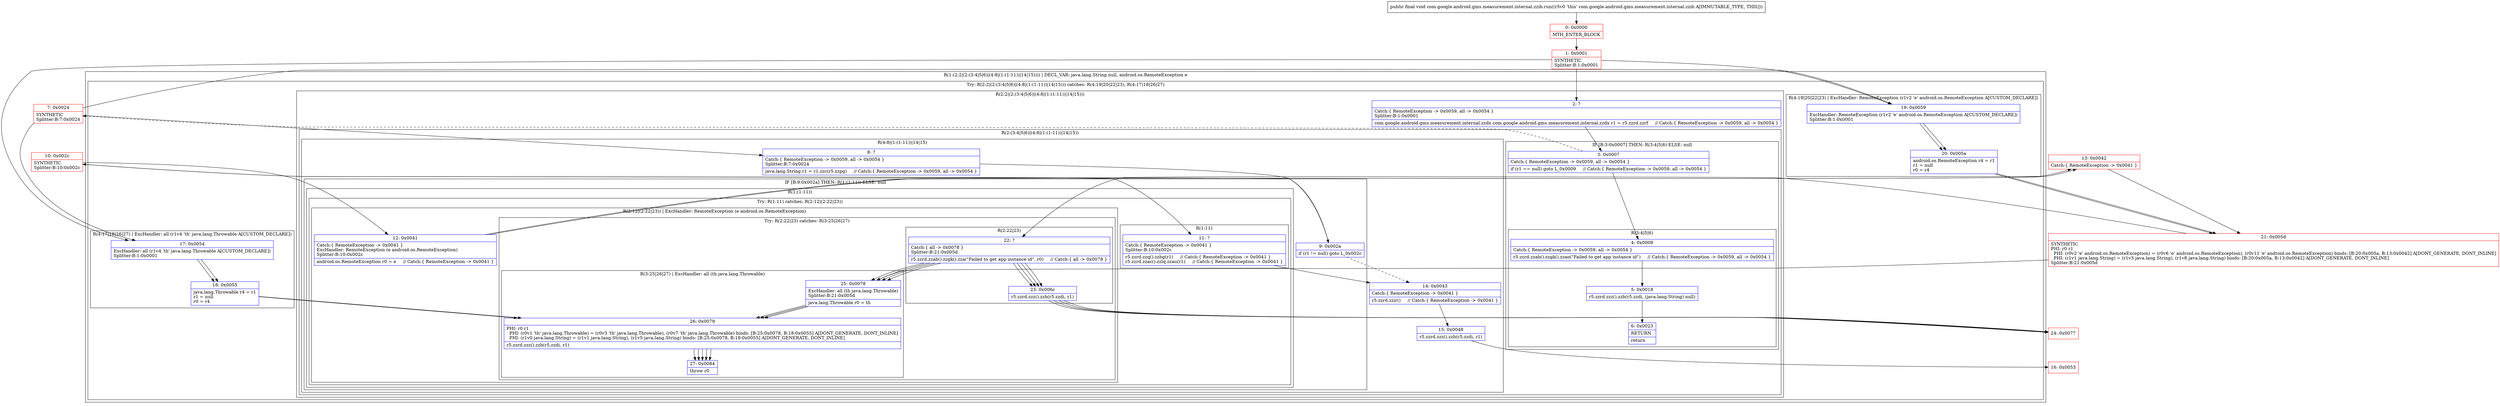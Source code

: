 digraph "CFG forcom.google.android.gms.measurement.internal.zzib.run()V" {
subgraph cluster_Region_1261129277 {
label = "R(1:(2:2|(2:(3:4|5|6)|(4:8|(1:(1:11))|14|15)))) | DECL_VAR: java.lang.String null, android.os.RemoteException e\l";
node [shape=record,color=blue];
subgraph cluster_TryCatchRegion_773349276 {
label = "Try: R(2:2|(2:(3:4|5|6)|(4:8|(1:(1:11))|14|15))) catches: R(4:19|20|22|23), R(4:17|18|26|27)";
node [shape=record,color=blue];
subgraph cluster_Region_1898090138 {
label = "R(2:2|(2:(3:4|5|6)|(4:8|(1:(1:11))|14|15)))";
node [shape=record,color=blue];
Node_2 [shape=record,label="{2\:\ ?|Catch:\{ RemoteException \-\> 0x0059, all \-\> 0x0054 \}\lSplitter:B:1:0x0001\l|com.google.android.gms.measurement.internal.zzdx com.google.android.gms.measurement.internal.zzdx r1 = r5.zzrd.zzrf     \/\/ Catch:\{ RemoteException \-\> 0x0059, all \-\> 0x0054 \}\l}"];
subgraph cluster_Region_970127766 {
label = "R(2:(3:4|5|6)|(4:8|(1:(1:11))|14|15))";
node [shape=record,color=blue];
subgraph cluster_IfRegion_1432901287 {
label = "IF [B:3:0x0007] THEN: R(3:4|5|6) ELSE: null";
node [shape=record,color=blue];
Node_3 [shape=record,label="{3\:\ 0x0007|Catch:\{ RemoteException \-\> 0x0059, all \-\> 0x0054 \}\l|if (r1 == null) goto L_0x0009     \/\/ Catch:\{ RemoteException \-\> 0x0059, all \-\> 0x0054 \}\l}"];
subgraph cluster_Region_1396637235 {
label = "R(3:4|5|6)";
node [shape=record,color=blue];
Node_4 [shape=record,label="{4\:\ 0x0009|Catch:\{ RemoteException \-\> 0x0059, all \-\> 0x0054 \}\l|r5.zzrd.zzab().zzgk().zzao(\"Failed to get app instance id\")     \/\/ Catch:\{ RemoteException \-\> 0x0059, all \-\> 0x0054 \}\l}"];
Node_5 [shape=record,label="{5\:\ 0x0018|r5.zzrd.zzz().zzb(r5.zzdi, (java.lang.String) null)\l}"];
Node_6 [shape=record,label="{6\:\ 0x0023|RETURN\l|return\l}"];
}
}
subgraph cluster_Region_1570637110 {
label = "R(4:8|(1:(1:11))|14|15)";
node [shape=record,color=blue];
Node_8 [shape=record,label="{8\:\ ?|Catch:\{ RemoteException \-\> 0x0059, all \-\> 0x0054 \}\lSplitter:B:7:0x0024\l|java.lang.String r1 = r1.zzc(r5.zzpg)     \/\/ Catch:\{ RemoteException \-\> 0x0059, all \-\> 0x0054 \}\l}"];
subgraph cluster_IfRegion_1123354831 {
label = "IF [B:9:0x002a] THEN: R(1:(1:11)) ELSE: null";
node [shape=record,color=blue];
Node_9 [shape=record,label="{9\:\ 0x002a|if (r1 != null) goto L_0x002c\l}"];
subgraph cluster_Region_779963314 {
label = "R(1:(1:11))";
node [shape=record,color=blue];
subgraph cluster_TryCatchRegion_5048738 {
label = "Try: R(1:11) catches: R(2:12|(2:22|23))";
node [shape=record,color=blue];
subgraph cluster_Region_606515454 {
label = "R(1:11)";
node [shape=record,color=blue];
Node_11 [shape=record,label="{11\:\ ?|Catch:\{ RemoteException \-\> 0x0041 \}\lSplitter:B:10:0x002c\l|r5.zzrd.zzq().zzbg(r1)     \/\/ Catch:\{ RemoteException \-\> 0x0041 \}\lr5.zzrd.zzac().zzlq.zzau(r1)     \/\/ Catch:\{ RemoteException \-\> 0x0041 \}\l}"];
}
subgraph cluster_Region_386174431 {
label = "R(2:12|(2:22|23)) | ExcHandler: RemoteException (e android.os.RemoteException)\l";
node [shape=record,color=blue];
Node_12 [shape=record,label="{12\:\ 0x0041|Catch:\{ RemoteException \-\> 0x0041 \}\lExcHandler: RemoteException (e android.os.RemoteException)\lSplitter:B:10:0x002c\l|android.os.RemoteException r0 = e     \/\/ Catch:\{ RemoteException \-\> 0x0041 \}\l}"];
subgraph cluster_TryCatchRegion_1325365189 {
label = "Try: R(2:22|23) catches: R(3:25|26|27)";
node [shape=record,color=blue];
subgraph cluster_Region_177964403 {
label = "R(2:22|23)";
node [shape=record,color=blue];
Node_22 [shape=record,label="{22\:\ ?|Catch:\{ all \-\> 0x0078 \}\lSplitter:B:21:0x005d\l|r5.zzrd.zzab().zzgk().zza(\"Failed to get app instance id\", r0)     \/\/ Catch:\{ all \-\> 0x0078 \}\l}"];
Node_23 [shape=record,label="{23\:\ 0x006c|r5.zzrd.zzz().zzb(r5.zzdi, r1)\l}"];
}
subgraph cluster_Region_1651744155 {
label = "R(3:25|26|27) | ExcHandler: all (th java.lang.Throwable)\l";
node [shape=record,color=blue];
Node_25 [shape=record,label="{25\:\ 0x0078|ExcHandler: all (th java.lang.Throwable)\lSplitter:B:21:0x005d\l|java.lang.Throwable r0 = th\l}"];
Node_26 [shape=record,label="{26\:\ 0x0079|PHI: r0 r1 \l  PHI: (r0v1 'th' java.lang.Throwable) = (r0v3 'th' java.lang.Throwable), (r0v7 'th' java.lang.Throwable) binds: [B:25:0x0078, B:18:0x0055] A[DONT_GENERATE, DONT_INLINE]\l  PHI: (r1v0 java.lang.String) = (r1v1 java.lang.String), (r1v5 java.lang.String) binds: [B:25:0x0078, B:18:0x0055] A[DONT_GENERATE, DONT_INLINE]\l|r5.zzrd.zzz().zzb(r5.zzdi, r1)\l}"];
Node_27 [shape=record,label="{27\:\ 0x0084|throw r0\l}"];
}
}
}
}
}
}
Node_14 [shape=record,label="{14\:\ 0x0043|Catch:\{ RemoteException \-\> 0x0041 \}\l|r5.zzrd.zzir()     \/\/ Catch:\{ RemoteException \-\> 0x0041 \}\l}"];
Node_15 [shape=record,label="{15\:\ 0x0048|r5.zzrd.zzz().zzb(r5.zzdi, r1)\l}"];
}
}
}
subgraph cluster_Region_1028354420 {
label = "R(4:19|20|22|23) | ExcHandler: RemoteException (r1v2 'e' android.os.RemoteException A[CUSTOM_DECLARE])\l";
node [shape=record,color=blue];
Node_19 [shape=record,label="{19\:\ 0x0059|ExcHandler: RemoteException (r1v2 'e' android.os.RemoteException A[CUSTOM_DECLARE])\lSplitter:B:1:0x0001\l}"];
Node_20 [shape=record,label="{20\:\ 0x005a|android.os.RemoteException r4 = r1\lr1 = null\lr0 = r4\l}"];
Node_22 [shape=record,label="{22\:\ ?|Catch:\{ all \-\> 0x0078 \}\lSplitter:B:21:0x005d\l|r5.zzrd.zzab().zzgk().zza(\"Failed to get app instance id\", r0)     \/\/ Catch:\{ all \-\> 0x0078 \}\l}"];
Node_23 [shape=record,label="{23\:\ 0x006c|r5.zzrd.zzz().zzb(r5.zzdi, r1)\l}"];
}
subgraph cluster_Region_2045489313 {
label = "R(4:17|18|26|27) | ExcHandler: all (r1v4 'th' java.lang.Throwable A[CUSTOM_DECLARE])\l";
node [shape=record,color=blue];
Node_17 [shape=record,label="{17\:\ 0x0054|ExcHandler: all (r1v4 'th' java.lang.Throwable A[CUSTOM_DECLARE])\lSplitter:B:1:0x0001\l}"];
Node_18 [shape=record,label="{18\:\ 0x0055|java.lang.Throwable r4 = r1\lr1 = null\lr0 = r4\l}"];
Node_26 [shape=record,label="{26\:\ 0x0079|PHI: r0 r1 \l  PHI: (r0v1 'th' java.lang.Throwable) = (r0v3 'th' java.lang.Throwable), (r0v7 'th' java.lang.Throwable) binds: [B:25:0x0078, B:18:0x0055] A[DONT_GENERATE, DONT_INLINE]\l  PHI: (r1v0 java.lang.String) = (r1v1 java.lang.String), (r1v5 java.lang.String) binds: [B:25:0x0078, B:18:0x0055] A[DONT_GENERATE, DONT_INLINE]\l|r5.zzrd.zzz().zzb(r5.zzdi, r1)\l}"];
Node_27 [shape=record,label="{27\:\ 0x0084|throw r0\l}"];
}
}
}
subgraph cluster_Region_1028354420 {
label = "R(4:19|20|22|23) | ExcHandler: RemoteException (r1v2 'e' android.os.RemoteException A[CUSTOM_DECLARE])\l";
node [shape=record,color=blue];
Node_19 [shape=record,label="{19\:\ 0x0059|ExcHandler: RemoteException (r1v2 'e' android.os.RemoteException A[CUSTOM_DECLARE])\lSplitter:B:1:0x0001\l}"];
Node_20 [shape=record,label="{20\:\ 0x005a|android.os.RemoteException r4 = r1\lr1 = null\lr0 = r4\l}"];
Node_22 [shape=record,label="{22\:\ ?|Catch:\{ all \-\> 0x0078 \}\lSplitter:B:21:0x005d\l|r5.zzrd.zzab().zzgk().zza(\"Failed to get app instance id\", r0)     \/\/ Catch:\{ all \-\> 0x0078 \}\l}"];
Node_23 [shape=record,label="{23\:\ 0x006c|r5.zzrd.zzz().zzb(r5.zzdi, r1)\l}"];
}
subgraph cluster_Region_2045489313 {
label = "R(4:17|18|26|27) | ExcHandler: all (r1v4 'th' java.lang.Throwable A[CUSTOM_DECLARE])\l";
node [shape=record,color=blue];
Node_17 [shape=record,label="{17\:\ 0x0054|ExcHandler: all (r1v4 'th' java.lang.Throwable A[CUSTOM_DECLARE])\lSplitter:B:1:0x0001\l}"];
Node_18 [shape=record,label="{18\:\ 0x0055|java.lang.Throwable r4 = r1\lr1 = null\lr0 = r4\l}"];
Node_26 [shape=record,label="{26\:\ 0x0079|PHI: r0 r1 \l  PHI: (r0v1 'th' java.lang.Throwable) = (r0v3 'th' java.lang.Throwable), (r0v7 'th' java.lang.Throwable) binds: [B:25:0x0078, B:18:0x0055] A[DONT_GENERATE, DONT_INLINE]\l  PHI: (r1v0 java.lang.String) = (r1v1 java.lang.String), (r1v5 java.lang.String) binds: [B:25:0x0078, B:18:0x0055] A[DONT_GENERATE, DONT_INLINE]\l|r5.zzrd.zzz().zzb(r5.zzdi, r1)\l}"];
Node_27 [shape=record,label="{27\:\ 0x0084|throw r0\l}"];
}
subgraph cluster_Region_386174431 {
label = "R(2:12|(2:22|23)) | ExcHandler: RemoteException (e android.os.RemoteException)\l";
node [shape=record,color=blue];
Node_12 [shape=record,label="{12\:\ 0x0041|Catch:\{ RemoteException \-\> 0x0041 \}\lExcHandler: RemoteException (e android.os.RemoteException)\lSplitter:B:10:0x002c\l|android.os.RemoteException r0 = e     \/\/ Catch:\{ RemoteException \-\> 0x0041 \}\l}"];
subgraph cluster_TryCatchRegion_1325365189 {
label = "Try: R(2:22|23) catches: R(3:25|26|27)";
node [shape=record,color=blue];
subgraph cluster_Region_177964403 {
label = "R(2:22|23)";
node [shape=record,color=blue];
Node_22 [shape=record,label="{22\:\ ?|Catch:\{ all \-\> 0x0078 \}\lSplitter:B:21:0x005d\l|r5.zzrd.zzab().zzgk().zza(\"Failed to get app instance id\", r0)     \/\/ Catch:\{ all \-\> 0x0078 \}\l}"];
Node_23 [shape=record,label="{23\:\ 0x006c|r5.zzrd.zzz().zzb(r5.zzdi, r1)\l}"];
}
subgraph cluster_Region_1651744155 {
label = "R(3:25|26|27) | ExcHandler: all (th java.lang.Throwable)\l";
node [shape=record,color=blue];
Node_25 [shape=record,label="{25\:\ 0x0078|ExcHandler: all (th java.lang.Throwable)\lSplitter:B:21:0x005d\l|java.lang.Throwable r0 = th\l}"];
Node_26 [shape=record,label="{26\:\ 0x0079|PHI: r0 r1 \l  PHI: (r0v1 'th' java.lang.Throwable) = (r0v3 'th' java.lang.Throwable), (r0v7 'th' java.lang.Throwable) binds: [B:25:0x0078, B:18:0x0055] A[DONT_GENERATE, DONT_INLINE]\l  PHI: (r1v0 java.lang.String) = (r1v1 java.lang.String), (r1v5 java.lang.String) binds: [B:25:0x0078, B:18:0x0055] A[DONT_GENERATE, DONT_INLINE]\l|r5.zzrd.zzz().zzb(r5.zzdi, r1)\l}"];
Node_27 [shape=record,label="{27\:\ 0x0084|throw r0\l}"];
}
}
}
subgraph cluster_Region_1651744155 {
label = "R(3:25|26|27) | ExcHandler: all (th java.lang.Throwable)\l";
node [shape=record,color=blue];
Node_25 [shape=record,label="{25\:\ 0x0078|ExcHandler: all (th java.lang.Throwable)\lSplitter:B:21:0x005d\l|java.lang.Throwable r0 = th\l}"];
Node_26 [shape=record,label="{26\:\ 0x0079|PHI: r0 r1 \l  PHI: (r0v1 'th' java.lang.Throwable) = (r0v3 'th' java.lang.Throwable), (r0v7 'th' java.lang.Throwable) binds: [B:25:0x0078, B:18:0x0055] A[DONT_GENERATE, DONT_INLINE]\l  PHI: (r1v0 java.lang.String) = (r1v1 java.lang.String), (r1v5 java.lang.String) binds: [B:25:0x0078, B:18:0x0055] A[DONT_GENERATE, DONT_INLINE]\l|r5.zzrd.zzz().zzb(r5.zzdi, r1)\l}"];
Node_27 [shape=record,label="{27\:\ 0x0084|throw r0\l}"];
}
Node_0 [shape=record,color=red,label="{0\:\ 0x0000|MTH_ENTER_BLOCK\l}"];
Node_1 [shape=record,color=red,label="{1\:\ 0x0001|SYNTHETIC\lSplitter:B:1:0x0001\l}"];
Node_7 [shape=record,color=red,label="{7\:\ 0x0024|SYNTHETIC\lSplitter:B:7:0x0024\l}"];
Node_10 [shape=record,color=red,label="{10\:\ 0x002c|SYNTHETIC\lSplitter:B:10:0x002c\l}"];
Node_13 [shape=record,color=red,label="{13\:\ 0x0042|Catch:\{ RemoteException \-\> 0x0041 \}\l}"];
Node_16 [shape=record,color=red,label="{16\:\ 0x0053}"];
Node_21 [shape=record,color=red,label="{21\:\ 0x005d|SYNTHETIC\lPHI: r0 r1 \l  PHI: (r0v2 'e' android.os.RemoteException) = (r0v6 'e' android.os.RemoteException), (r0v11 'e' android.os.RemoteException) binds: [B:20:0x005a, B:13:0x0042] A[DONT_GENERATE, DONT_INLINE]\l  PHI: (r1v1 java.lang.String) = (r1v3 java.lang.String), (r1v8 java.lang.String) binds: [B:20:0x005a, B:13:0x0042] A[DONT_GENERATE, DONT_INLINE]\lSplitter:B:21:0x005d\l}"];
Node_24 [shape=record,color=red,label="{24\:\ 0x0077}"];
MethodNode[shape=record,label="{public final void com.google.android.gms.measurement.internal.zzib.run((r5v0 'this' com.google.android.gms.measurement.internal.zzib A[IMMUTABLE_TYPE, THIS])) }"];
MethodNode -> Node_0;
Node_2 -> Node_3;
Node_3 -> Node_4;
Node_3 -> Node_7[style=dashed];
Node_4 -> Node_5;
Node_5 -> Node_6;
Node_8 -> Node_9;
Node_9 -> Node_10;
Node_9 -> Node_14[style=dashed];
Node_11 -> Node_14;
Node_12 -> Node_13;
Node_22 -> Node_23;
Node_22 -> Node_25;
Node_23 -> Node_24;
Node_25 -> Node_26;
Node_26 -> Node_27;
Node_14 -> Node_15;
Node_15 -> Node_16;
Node_19 -> Node_20;
Node_20 -> Node_21;
Node_22 -> Node_23;
Node_22 -> Node_25;
Node_23 -> Node_24;
Node_17 -> Node_18;
Node_18 -> Node_26;
Node_26 -> Node_27;
Node_19 -> Node_20;
Node_20 -> Node_21;
Node_22 -> Node_23;
Node_22 -> Node_25;
Node_23 -> Node_24;
Node_17 -> Node_18;
Node_18 -> Node_26;
Node_26 -> Node_27;
Node_12 -> Node_13;
Node_22 -> Node_23;
Node_22 -> Node_25;
Node_23 -> Node_24;
Node_25 -> Node_26;
Node_26 -> Node_27;
Node_25 -> Node_26;
Node_26 -> Node_27;
Node_0 -> Node_1;
Node_1 -> Node_2;
Node_1 -> Node_19;
Node_1 -> Node_17;
Node_7 -> Node_8;
Node_7 -> Node_19;
Node_7 -> Node_17;
Node_10 -> Node_11;
Node_10 -> Node_12;
Node_13 -> Node_21;
Node_21 -> Node_22;
Node_21 -> Node_25;
}


